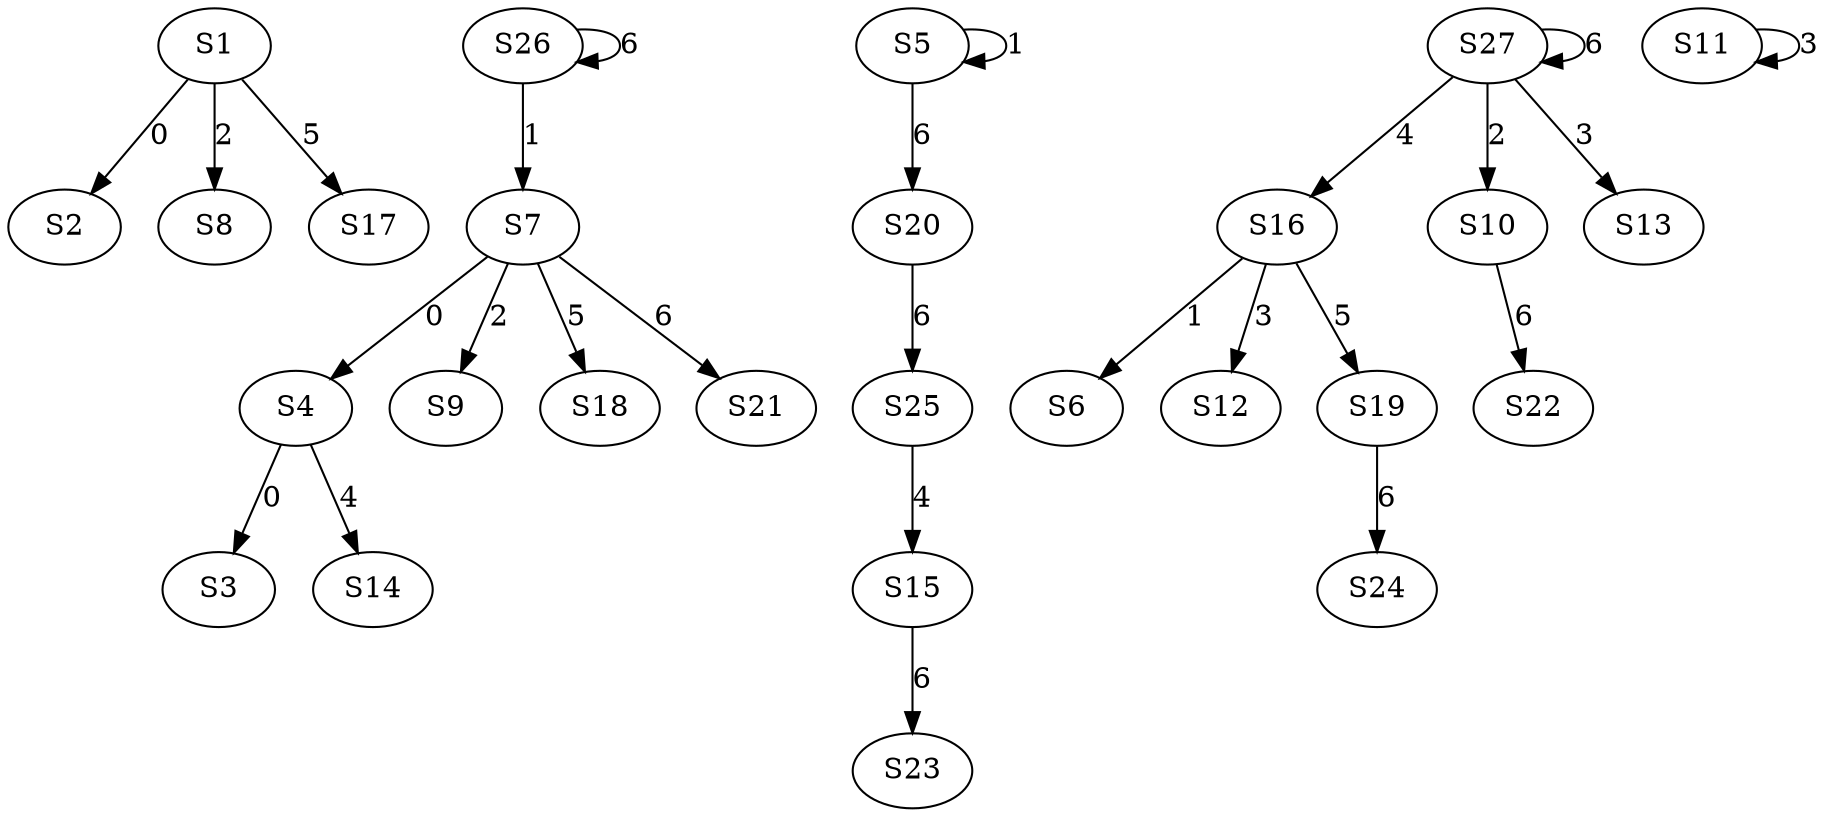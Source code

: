 strict digraph {
	S1 -> S2 [ label = 0 ];
	S4 -> S3 [ label = 0 ];
	S7 -> S4 [ label = 0 ];
	S5 -> S5 [ label = 1 ];
	S16 -> S6 [ label = 1 ];
	S26 -> S7 [ label = 1 ];
	S1 -> S8 [ label = 2 ];
	S7 -> S9 [ label = 2 ];
	S27 -> S10 [ label = 2 ];
	S11 -> S11 [ label = 3 ];
	S16 -> S12 [ label = 3 ];
	S27 -> S13 [ label = 3 ];
	S4 -> S14 [ label = 4 ];
	S25 -> S15 [ label = 4 ];
	S27 -> S16 [ label = 4 ];
	S1 -> S17 [ label = 5 ];
	S7 -> S18 [ label = 5 ];
	S16 -> S19 [ label = 5 ];
	S5 -> S20 [ label = 6 ];
	S7 -> S21 [ label = 6 ];
	S10 -> S22 [ label = 6 ];
	S15 -> S23 [ label = 6 ];
	S19 -> S24 [ label = 6 ];
	S20 -> S25 [ label = 6 ];
	S26 -> S26 [ label = 6 ];
	S27 -> S27 [ label = 6 ];
}